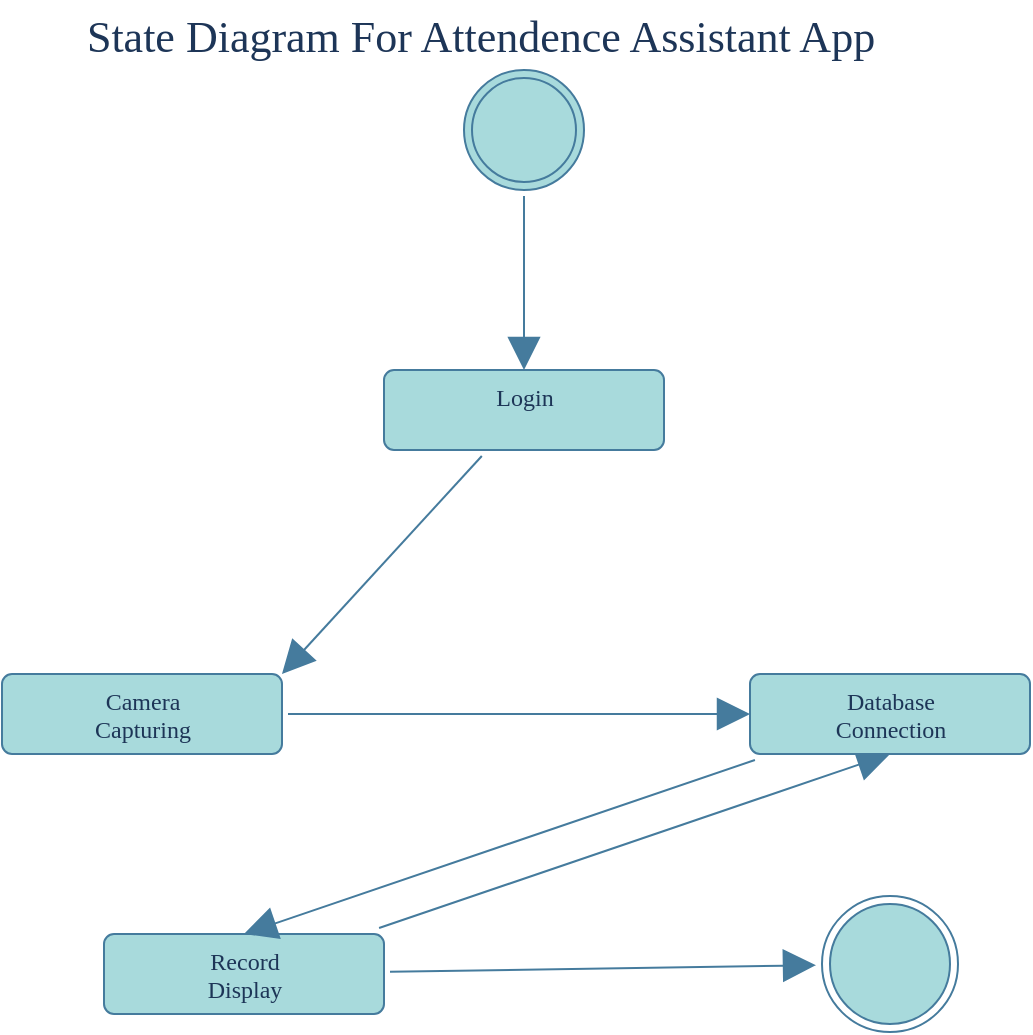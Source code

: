 <mxfile version="20.7.4" type="device"><diagram id="SRut8sJrt4X_3I3g5z4t" name="Page-1"><mxGraphModel dx="1316" dy="863" grid="0" gridSize="10" guides="1" tooltips="1" connect="1" arrows="1" fold="1" page="0" pageScale="1" pageWidth="1654" pageHeight="1169" background="#ffffff" math="0" shadow="0"><root><mxCell id="0"/><mxCell id="1" parent="0"/><mxCell id="EXziK9TKUcdABTPAkhbx-8" style="edgeStyle=none;curved=1;rounded=0;orthogonalLoop=1;jettySize=auto;html=1;entryX=0.5;entryY=0;entryDx=0;entryDy=0;strokeColor=#457B9D;fontFamily=Product Sans;fontSource=https%3A%2F%2Ffonts.googleapis.com%2Fcss%3Ffamily%3DProduct%2BSans;fontColor=default;endArrow=block;startSize=14;endSize=14;sourcePerimeterSpacing=3;targetPerimeterSpacing=3;endFill=1;labelBackgroundColor=none;" edge="1" parent="1" source="EXziK9TKUcdABTPAkhbx-1" target="EXziK9TKUcdABTPAkhbx-3"><mxGeometry relative="1" as="geometry"/></mxCell><mxCell id="EXziK9TKUcdABTPAkhbx-1" value="" style="ellipse;shape=doubleEllipse;html=1;dashed=0;whitespace=wrap;aspect=fixed;strokeColor=#457B9D;fontColor=#1D3557;fillColor=#A8DADC;labelBackgroundColor=none;fontFamily=Product Sans;fontSource=https%3A%2F%2Ffonts.googleapis.com%2Fcss%3Ffamily%3DProduct%2BSans;" vertex="1" parent="1"><mxGeometry x="182" y="-165" width="60" height="60" as="geometry"/></mxCell><mxCell id="EXziK9TKUcdABTPAkhbx-2" value="" style="ellipse;html=1;shape=endState;fillColor=#A8DADC;strokeColor=#457B9D;fontColor=#1D3557;labelBackgroundColor=none;fontFamily=Product Sans;fontSource=https%3A%2F%2Ffonts.googleapis.com%2Fcss%3Ffamily%3DProduct%2BSans;" vertex="1" parent="1"><mxGeometry x="361" y="248" width="68" height="68" as="geometry"/></mxCell><mxCell id="EXziK9TKUcdABTPAkhbx-9" style="edgeStyle=none;curved=1;rounded=0;orthogonalLoop=1;jettySize=auto;html=1;entryX=1;entryY=0;entryDx=0;entryDy=0;strokeColor=#457B9D;fontFamily=Product Sans;fontSource=https%3A%2F%2Ffonts.googleapis.com%2Fcss%3Ffamily%3DProduct%2BSans;fontColor=default;endArrow=block;endFill=1;startSize=14;endSize=14;sourcePerimeterSpacing=3;targetPerimeterSpacing=3;labelBackgroundColor=none;" edge="1" parent="1" source="EXziK9TKUcdABTPAkhbx-3" target="EXziK9TKUcdABTPAkhbx-4"><mxGeometry relative="1" as="geometry"/></mxCell><mxCell id="EXziK9TKUcdABTPAkhbx-3" value="Login" style="html=1;align=center;verticalAlign=top;rounded=1;absoluteArcSize=1;arcSize=10;dashed=0;strokeColor=#457B9D;fontColor=#1D3557;fillColor=#A8DADC;fontFamily=Product Sans;fontSource=https%3A%2F%2Ffonts.googleapis.com%2Fcss%3Ffamily%3DProduct%2BSans;labelBackgroundColor=none;" vertex="1" parent="1"><mxGeometry x="142" y="-15" width="140" height="40" as="geometry"/></mxCell><mxCell id="EXziK9TKUcdABTPAkhbx-10" style="edgeStyle=none;curved=1;rounded=0;orthogonalLoop=1;jettySize=auto;html=1;entryX=0;entryY=0.5;entryDx=0;entryDy=0;strokeColor=#457B9D;fontFamily=Product Sans;fontSource=https%3A%2F%2Ffonts.googleapis.com%2Fcss%3Ffamily%3DProduct%2BSans;fontColor=default;endArrow=block;endFill=1;startSize=14;endSize=14;sourcePerimeterSpacing=3;targetPerimeterSpacing=3;labelBackgroundColor=none;" edge="1" parent="1" source="EXziK9TKUcdABTPAkhbx-4" target="EXziK9TKUcdABTPAkhbx-7"><mxGeometry relative="1" as="geometry"/></mxCell><mxCell id="EXziK9TKUcdABTPAkhbx-4" value="Camera &lt;br&gt;Capturing" style="html=1;align=center;verticalAlign=top;rounded=1;absoluteArcSize=1;arcSize=10;dashed=0;strokeColor=#457B9D;fontColor=#1D3557;fillColor=#A8DADC;fontFamily=Product Sans;fontSource=https%3A%2F%2Ffonts.googleapis.com%2Fcss%3Ffamily%3DProduct%2BSans;labelBackgroundColor=none;" vertex="1" parent="1"><mxGeometry x="-49" y="137" width="140" height="40" as="geometry"/></mxCell><mxCell id="EXziK9TKUcdABTPAkhbx-5" value="State Diagram For Attendence Assistant App" style="text;html=1;align=center;verticalAlign=middle;resizable=0;points=[];autosize=1;strokeColor=none;fillColor=none;fontColor=#1D3557;fontSize=22;fontFamily=Product Sans;fontSource=https%3A%2F%2Ffonts.googleapis.com%2Fcss%3Ffamily%3DProduct%2BSans;labelBackgroundColor=none;" vertex="1" parent="1"><mxGeometry x="-31" y="-200" width="441" height="38" as="geometry"/></mxCell><mxCell id="EXziK9TKUcdABTPAkhbx-12" style="edgeStyle=none;curved=1;rounded=0;orthogonalLoop=1;jettySize=auto;html=1;entryX=0.5;entryY=1;entryDx=0;entryDy=0;strokeColor=#457B9D;fontFamily=Product Sans;fontSource=https%3A%2F%2Ffonts.googleapis.com%2Fcss%3Ffamily%3DProduct%2BSans;fontColor=default;endArrow=block;endFill=1;startSize=14;endSize=14;sourcePerimeterSpacing=3;targetPerimeterSpacing=3;labelBackgroundColor=none;" edge="1" parent="1" source="EXziK9TKUcdABTPAkhbx-6" target="EXziK9TKUcdABTPAkhbx-7"><mxGeometry relative="1" as="geometry"/></mxCell><mxCell id="EXziK9TKUcdABTPAkhbx-13" style="edgeStyle=none;curved=1;rounded=0;orthogonalLoop=1;jettySize=auto;html=1;strokeColor=#457B9D;fontFamily=Product Sans;fontSource=https%3A%2F%2Ffonts.googleapis.com%2Fcss%3Ffamily%3DProduct%2BSans;fontColor=default;endArrow=block;endFill=1;startSize=14;endSize=14;sourcePerimeterSpacing=3;targetPerimeterSpacing=3;labelBackgroundColor=none;" edge="1" parent="1" source="EXziK9TKUcdABTPAkhbx-6" target="EXziK9TKUcdABTPAkhbx-2"><mxGeometry relative="1" as="geometry"/></mxCell><mxCell id="EXziK9TKUcdABTPAkhbx-6" value="Record &lt;br&gt;Display" style="html=1;align=center;verticalAlign=top;rounded=1;absoluteArcSize=1;arcSize=10;dashed=0;strokeColor=#457B9D;fontColor=#1D3557;fillColor=#A8DADC;fontFamily=Product Sans;fontSource=https%3A%2F%2Ffonts.googleapis.com%2Fcss%3Ffamily%3DProduct%2BSans;labelBackgroundColor=none;" vertex="1" parent="1"><mxGeometry x="2" y="267" width="140" height="40" as="geometry"/></mxCell><mxCell id="EXziK9TKUcdABTPAkhbx-11" style="edgeStyle=none;curved=1;rounded=0;orthogonalLoop=1;jettySize=auto;html=1;entryX=0.5;entryY=0;entryDx=0;entryDy=0;strokeColor=#457B9D;fontFamily=Product Sans;fontSource=https%3A%2F%2Ffonts.googleapis.com%2Fcss%3Ffamily%3DProduct%2BSans;fontColor=default;endArrow=block;endFill=1;startSize=14;endSize=14;sourcePerimeterSpacing=3;targetPerimeterSpacing=3;labelBackgroundColor=none;" edge="1" parent="1" source="EXziK9TKUcdABTPAkhbx-7" target="EXziK9TKUcdABTPAkhbx-6"><mxGeometry relative="1" as="geometry"/></mxCell><mxCell id="EXziK9TKUcdABTPAkhbx-7" value="Database &lt;br&gt;Connection" style="html=1;align=center;verticalAlign=top;rounded=1;absoluteArcSize=1;arcSize=10;dashed=0;strokeColor=#457B9D;fontColor=#1D3557;fillColor=#A8DADC;fontFamily=Product Sans;fontSource=https%3A%2F%2Ffonts.googleapis.com%2Fcss%3Ffamily%3DProduct%2BSans;labelBackgroundColor=none;" vertex="1" parent="1"><mxGeometry x="325" y="137" width="140" height="40" as="geometry"/></mxCell></root></mxGraphModel></diagram></mxfile>
